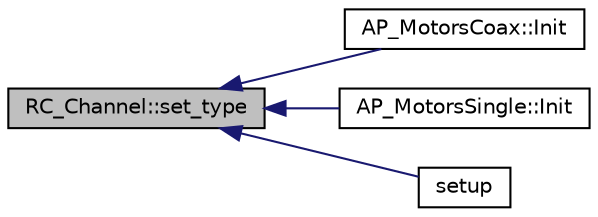digraph "RC_Channel::set_type"
{
 // INTERACTIVE_SVG=YES
  edge [fontname="Helvetica",fontsize="10",labelfontname="Helvetica",labelfontsize="10"];
  node [fontname="Helvetica",fontsize="10",shape=record];
  rankdir="LR";
  Node1 [label="RC_Channel::set_type",height=0.2,width=0.4,color="black", fillcolor="grey75", style="filled", fontcolor="black"];
  Node1 -> Node2 [dir="back",color="midnightblue",fontsize="10",style="solid",fontname="Helvetica"];
  Node2 [label="AP_MotorsCoax::Init",height=0.2,width=0.4,color="black", fillcolor="white", style="filled",URL="$classAP__MotorsCoax.html#ad24085ea1d544ba1e46f3ed3fba4a909"];
  Node1 -> Node3 [dir="back",color="midnightblue",fontsize="10",style="solid",fontname="Helvetica"];
  Node3 [label="AP_MotorsSingle::Init",height=0.2,width=0.4,color="black", fillcolor="white", style="filled",URL="$classAP__MotorsSingle.html#af5dde6531e240a179f0812874f9fa681"];
  Node1 -> Node4 [dir="back",color="midnightblue",fontsize="10",style="solid",fontname="Helvetica"];
  Node4 [label="setup",height=0.2,width=0.4,color="black", fillcolor="white", style="filled",URL="$examples_2RC__Channel_2RC__Channel_8cpp.html#a4fc01d736fe50cf5b977f755b675f11d"];
}
